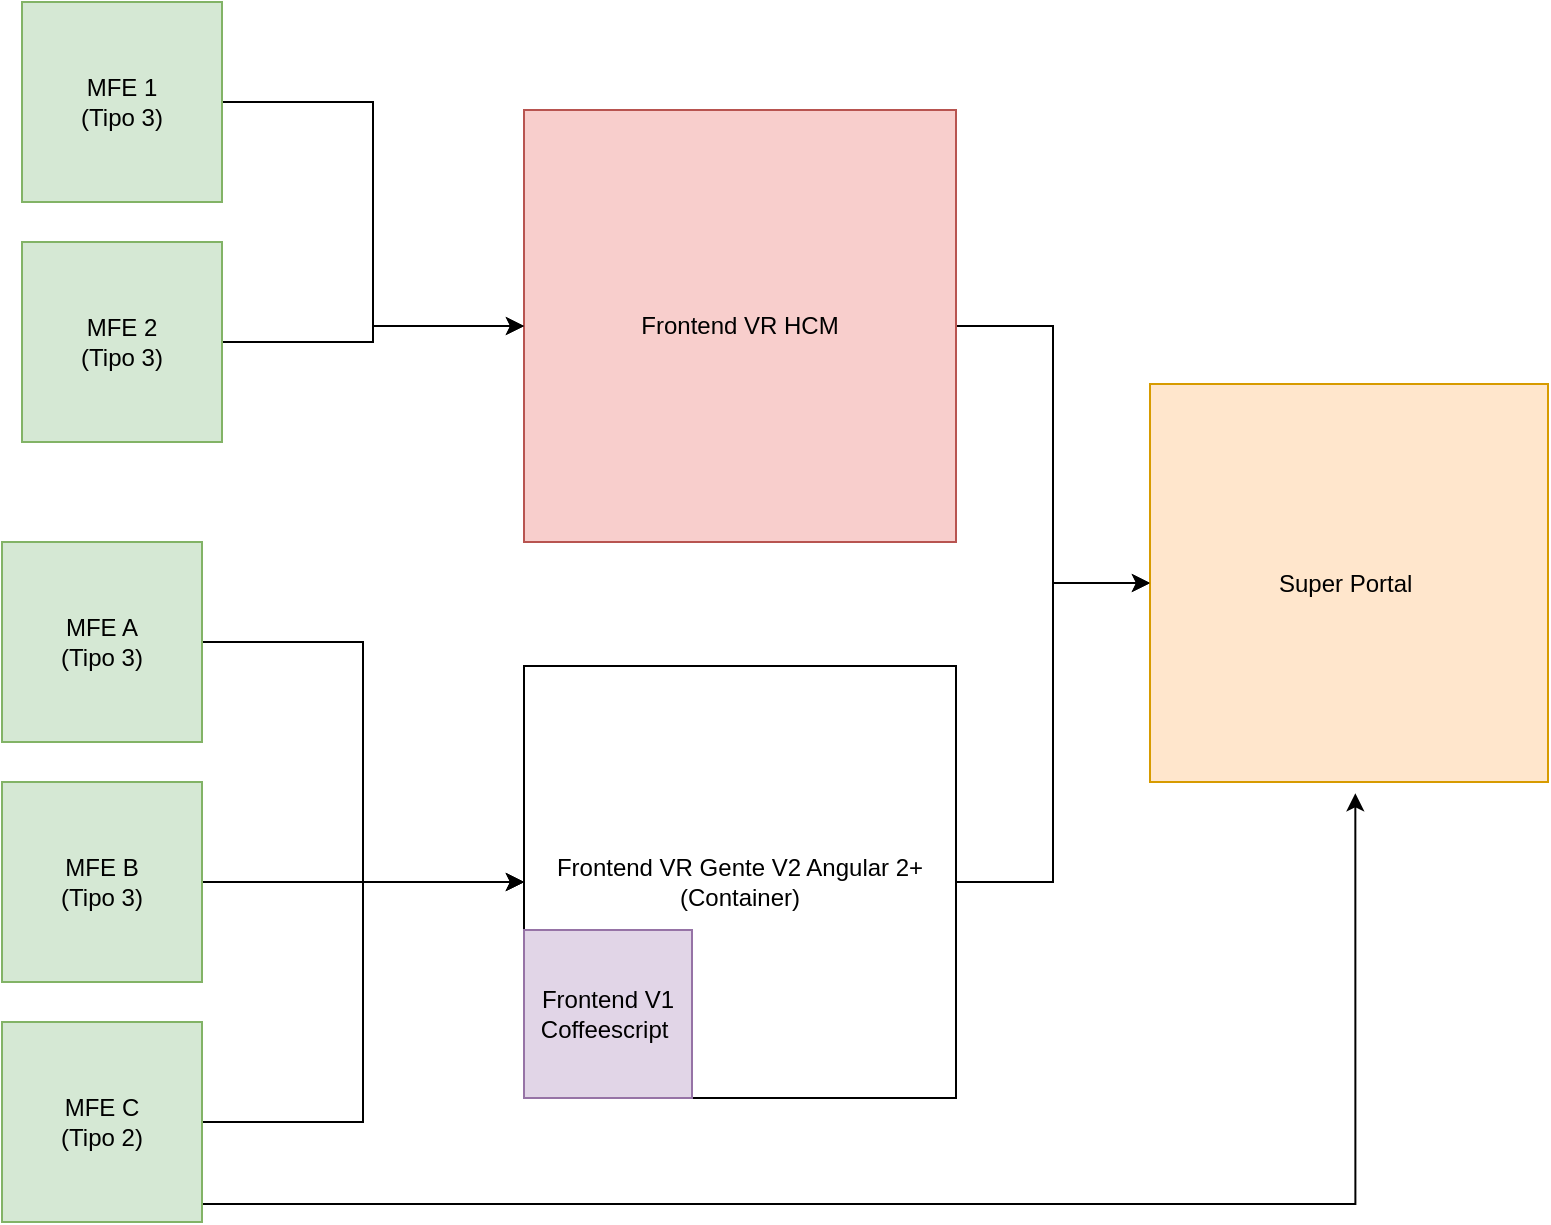 <mxfile version="24.2.0" type="github">
  <diagram name="Página-1" id="0DaDfG_m0dI0sVL4mCHX">
    <mxGraphModel dx="1114" dy="640" grid="0" gridSize="10" guides="1" tooltips="1" connect="1" arrows="1" fold="1" page="1" pageScale="1" pageWidth="827" pageHeight="1169" math="0" shadow="0">
      <root>
        <mxCell id="0" />
        <mxCell id="1" parent="0" />
        <mxCell id="qa4Q4PSX-mK-vQSJD6jK-14" style="edgeStyle=orthogonalEdgeStyle;rounded=0;orthogonalLoop=1;jettySize=auto;html=1;" parent="1" source="qa4Q4PSX-mK-vQSJD6jK-1" target="qa4Q4PSX-mK-vQSJD6jK-11" edge="1">
          <mxGeometry relative="1" as="geometry" />
        </mxCell>
        <mxCell id="qa4Q4PSX-mK-vQSJD6jK-1" value="Frontend VR Gente V2 Angular 2+&lt;div&gt;(Container)&lt;/div&gt;" style="whiteSpace=wrap;html=1;aspect=fixed;" parent="1" vertex="1">
          <mxGeometry x="279" y="346" width="216" height="216" as="geometry" />
        </mxCell>
        <mxCell id="qa4Q4PSX-mK-vQSJD6jK-2" value="Frontend V1 Coffeescript&amp;nbsp;" style="whiteSpace=wrap;html=1;aspect=fixed;fillColor=#e1d5e7;strokeColor=#9673a6;" parent="1" vertex="1">
          <mxGeometry x="279" y="478" width="84" height="84" as="geometry" />
        </mxCell>
        <mxCell id="qa4Q4PSX-mK-vQSJD6jK-8" style="edgeStyle=orthogonalEdgeStyle;rounded=0;orthogonalLoop=1;jettySize=auto;html=1;entryX=0;entryY=0.5;entryDx=0;entryDy=0;" parent="1" source="qa4Q4PSX-mK-vQSJD6jK-3" target="qa4Q4PSX-mK-vQSJD6jK-1" edge="1">
          <mxGeometry relative="1" as="geometry" />
        </mxCell>
        <mxCell id="qa4Q4PSX-mK-vQSJD6jK-3" value="MFE A&lt;br&gt;(Tipo 3)" style="whiteSpace=wrap;html=1;aspect=fixed;fillColor=#d5e8d4;strokeColor=#82b366;" parent="1" vertex="1">
          <mxGeometry x="18" y="284" width="100" height="100" as="geometry" />
        </mxCell>
        <mxCell id="qa4Q4PSX-mK-vQSJD6jK-9" style="edgeStyle=orthogonalEdgeStyle;rounded=0;orthogonalLoop=1;jettySize=auto;html=1;entryX=0;entryY=0.5;entryDx=0;entryDy=0;" parent="1" source="qa4Q4PSX-mK-vQSJD6jK-5" target="qa4Q4PSX-mK-vQSJD6jK-1" edge="1">
          <mxGeometry relative="1" as="geometry" />
        </mxCell>
        <mxCell id="qa4Q4PSX-mK-vQSJD6jK-5" value="MFE B&lt;br&gt;(Tipo 3)" style="whiteSpace=wrap;html=1;aspect=fixed;fillColor=#d5e8d4;strokeColor=#82b366;" parent="1" vertex="1">
          <mxGeometry x="18" y="404" width="100" height="100" as="geometry" />
        </mxCell>
        <mxCell id="qa4Q4PSX-mK-vQSJD6jK-10" style="edgeStyle=orthogonalEdgeStyle;rounded=0;orthogonalLoop=1;jettySize=auto;html=1;entryX=0;entryY=0.5;entryDx=0;entryDy=0;" parent="1" source="qa4Q4PSX-mK-vQSJD6jK-6" target="qa4Q4PSX-mK-vQSJD6jK-1" edge="1">
          <mxGeometry relative="1" as="geometry" />
        </mxCell>
        <mxCell id="qa4Q4PSX-mK-vQSJD6jK-16" style="edgeStyle=orthogonalEdgeStyle;rounded=0;orthogonalLoop=1;jettySize=auto;html=1;" parent="1" source="qa4Q4PSX-mK-vQSJD6jK-6" edge="1">
          <mxGeometry relative="1" as="geometry">
            <mxPoint x="694.667" y="409.667" as="targetPoint" />
            <Array as="points">
              <mxPoint x="695" y="615" />
            </Array>
          </mxGeometry>
        </mxCell>
        <mxCell id="qa4Q4PSX-mK-vQSJD6jK-6" value="MFE C&lt;br&gt;(Tipo 2)" style="whiteSpace=wrap;html=1;aspect=fixed;fillColor=#d5e8d4;strokeColor=#82b366;" parent="1" vertex="1">
          <mxGeometry x="18" y="524" width="100" height="100" as="geometry" />
        </mxCell>
        <mxCell id="qa4Q4PSX-mK-vQSJD6jK-11" value="Super Portal&amp;nbsp;" style="whiteSpace=wrap;html=1;aspect=fixed;fillColor=#ffe6cc;strokeColor=#d79b00;" parent="1" vertex="1">
          <mxGeometry x="592" y="205" width="199" height="199" as="geometry" />
        </mxCell>
        <mxCell id="qa4Q4PSX-mK-vQSJD6jK-15" style="edgeStyle=orthogonalEdgeStyle;rounded=0;orthogonalLoop=1;jettySize=auto;html=1;entryX=0;entryY=0.5;entryDx=0;entryDy=0;" parent="1" source="qa4Q4PSX-mK-vQSJD6jK-13" target="qa4Q4PSX-mK-vQSJD6jK-11" edge="1">
          <mxGeometry relative="1" as="geometry" />
        </mxCell>
        <mxCell id="qa4Q4PSX-mK-vQSJD6jK-13" value="Frontend VR HCM" style="whiteSpace=wrap;html=1;aspect=fixed;fillColor=#f8cecc;strokeColor=#b85450;" parent="1" vertex="1">
          <mxGeometry x="279" y="68" width="216" height="216" as="geometry" />
        </mxCell>
        <mxCell id="QvbczbcAQkp7YuHzxzK5-3" style="edgeStyle=orthogonalEdgeStyle;rounded=0;orthogonalLoop=1;jettySize=auto;html=1;" edge="1" parent="1" source="QvbczbcAQkp7YuHzxzK5-1" target="qa4Q4PSX-mK-vQSJD6jK-13">
          <mxGeometry relative="1" as="geometry" />
        </mxCell>
        <mxCell id="QvbczbcAQkp7YuHzxzK5-1" value="MFE 1&lt;br&gt;(Tipo 3)" style="whiteSpace=wrap;html=1;aspect=fixed;fillColor=#d5e8d4;strokeColor=#82b366;" vertex="1" parent="1">
          <mxGeometry x="28" y="14" width="100" height="100" as="geometry" />
        </mxCell>
        <mxCell id="QvbczbcAQkp7YuHzxzK5-4" style="edgeStyle=orthogonalEdgeStyle;rounded=0;orthogonalLoop=1;jettySize=auto;html=1;entryX=0;entryY=0.5;entryDx=0;entryDy=0;" edge="1" parent="1" source="QvbczbcAQkp7YuHzxzK5-2" target="qa4Q4PSX-mK-vQSJD6jK-13">
          <mxGeometry relative="1" as="geometry" />
        </mxCell>
        <mxCell id="QvbczbcAQkp7YuHzxzK5-2" value="MFE 2&lt;br&gt;(Tipo 3)" style="whiteSpace=wrap;html=1;aspect=fixed;fillColor=#d5e8d4;strokeColor=#82b366;" vertex="1" parent="1">
          <mxGeometry x="28" y="134" width="100" height="100" as="geometry" />
        </mxCell>
      </root>
    </mxGraphModel>
  </diagram>
</mxfile>
